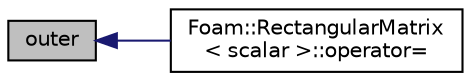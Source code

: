digraph "outer"
{
  bgcolor="transparent";
  edge [fontname="Helvetica",fontsize="10",labelfontname="Helvetica",labelfontsize="10"];
  node [fontname="Helvetica",fontsize="10",shape=record];
  rankdir="LR";
  Node124698 [label="outer",height=0.2,width=0.4,color="black", fillcolor="grey75", style="filled", fontcolor="black"];
  Node124698 -> Node124699 [dir="back",color="midnightblue",fontsize="10",style="solid",fontname="Helvetica"];
  Node124699 [label="Foam::RectangularMatrix\l\< scalar \>::operator=",height=0.2,width=0.4,color="black",URL="$a28193.html#ad8d713d75fa9b365f4679567e15bbb77",tooltip="Assignment of all elements to zero. "];
}
